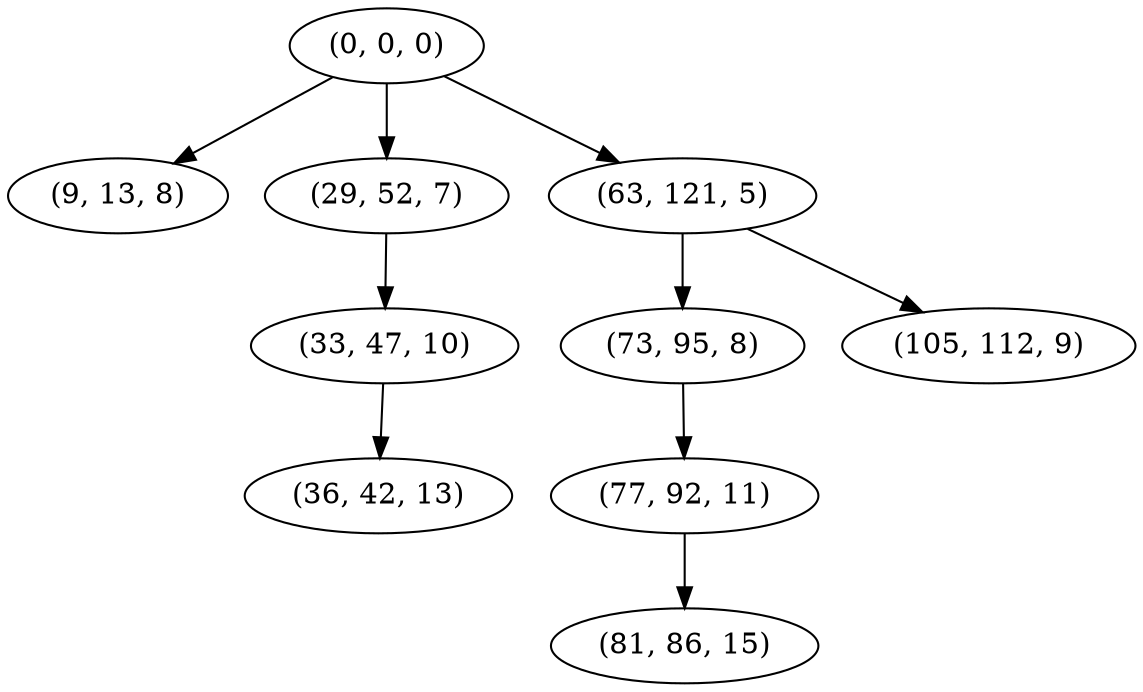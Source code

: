 digraph tree {
    "(0, 0, 0)";
    "(9, 13, 8)";
    "(29, 52, 7)";
    "(33, 47, 10)";
    "(36, 42, 13)";
    "(63, 121, 5)";
    "(73, 95, 8)";
    "(77, 92, 11)";
    "(81, 86, 15)";
    "(105, 112, 9)";
    "(0, 0, 0)" -> "(9, 13, 8)";
    "(0, 0, 0)" -> "(29, 52, 7)";
    "(0, 0, 0)" -> "(63, 121, 5)";
    "(29, 52, 7)" -> "(33, 47, 10)";
    "(33, 47, 10)" -> "(36, 42, 13)";
    "(63, 121, 5)" -> "(73, 95, 8)";
    "(63, 121, 5)" -> "(105, 112, 9)";
    "(73, 95, 8)" -> "(77, 92, 11)";
    "(77, 92, 11)" -> "(81, 86, 15)";
}
